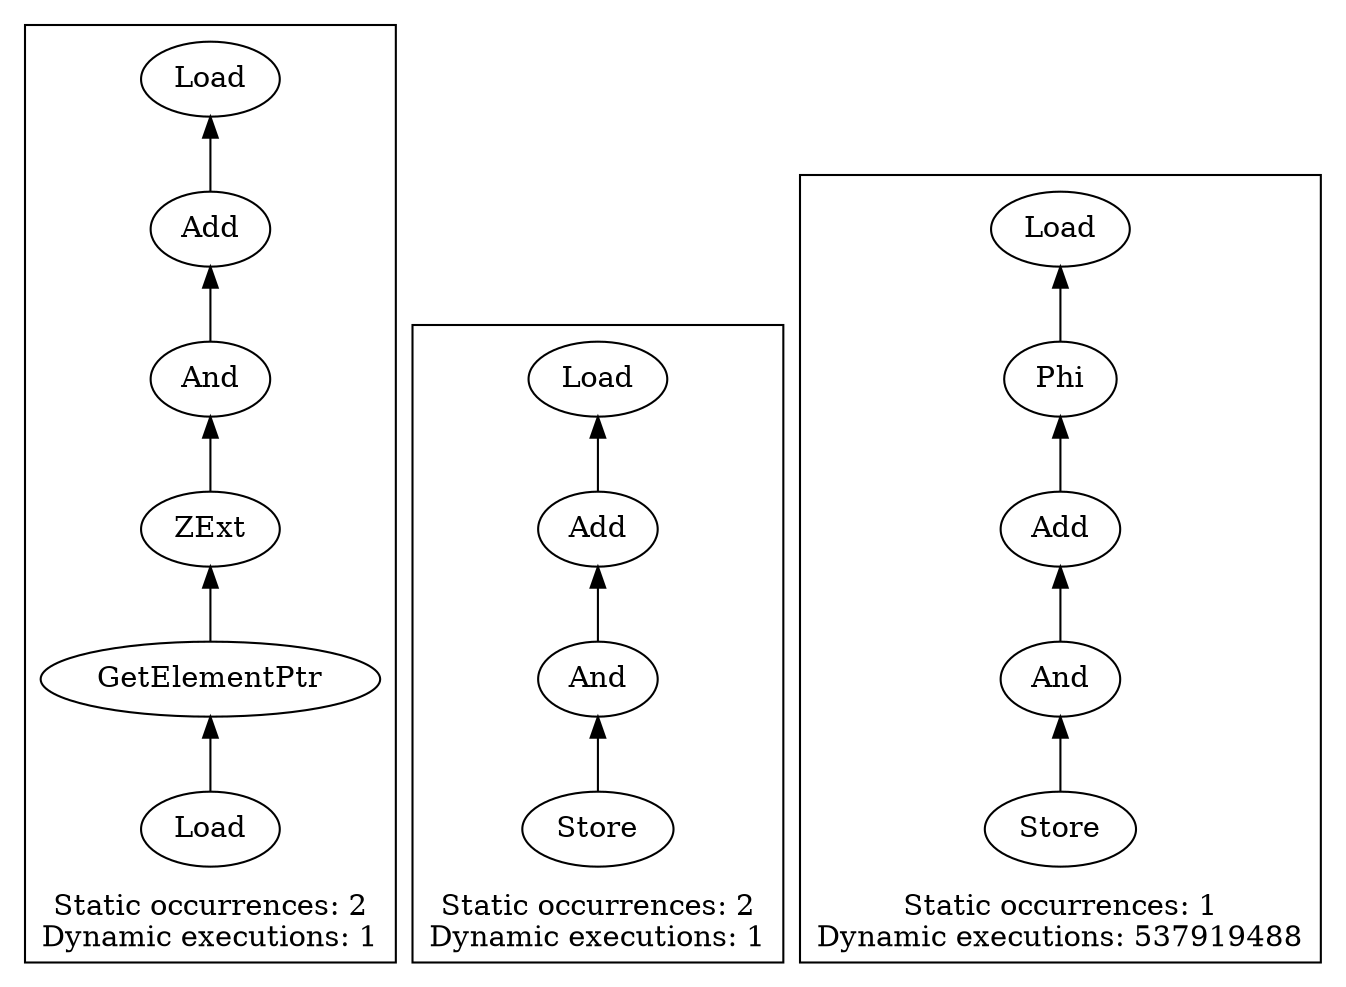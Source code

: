 strict digraph {
rankdir=BT
subgraph {
"0_186" [label="Add"]
"0_181" [label="Load"]
"0_186" -> "0_181"
"0_187" [label="And"]
"0_187" -> "0_186"
"0_190" [label="GetElementPtr"]
"0_189" [label="ZExt"]
"0_190" -> "0_189"
"0_191" [label="Load"]
"0_191" -> "0_190"
"0_189" -> "0_187"
cluster=true
label="Static occurrences: 2\nDynamic executions: 1"
}
subgraph {
"1_186" [label="Add"]
"1_181" [label="Load"]
"1_186" -> "1_181"
"1_187" [label="And"]
"1_187" -> "1_186"
"1_188" [label="Store"]
"1_188" -> "1_187"
cluster=true
label="Static occurrences: 2\nDynamic executions: 1"
}
subgraph {
"2_213" [label="Add"]
"2_208" [label="Phi"]
"2_213" -> "2_208"
"2_214" [label="And"]
"2_214" -> "2_213"
"2_194" [label="Load"]
"2_208" -> "2_194"
"2_215" [label="Store"]
"2_215" -> "2_214"
cluster=true
label="Static occurrences: 1\nDynamic executions: 537919488"
}
}
